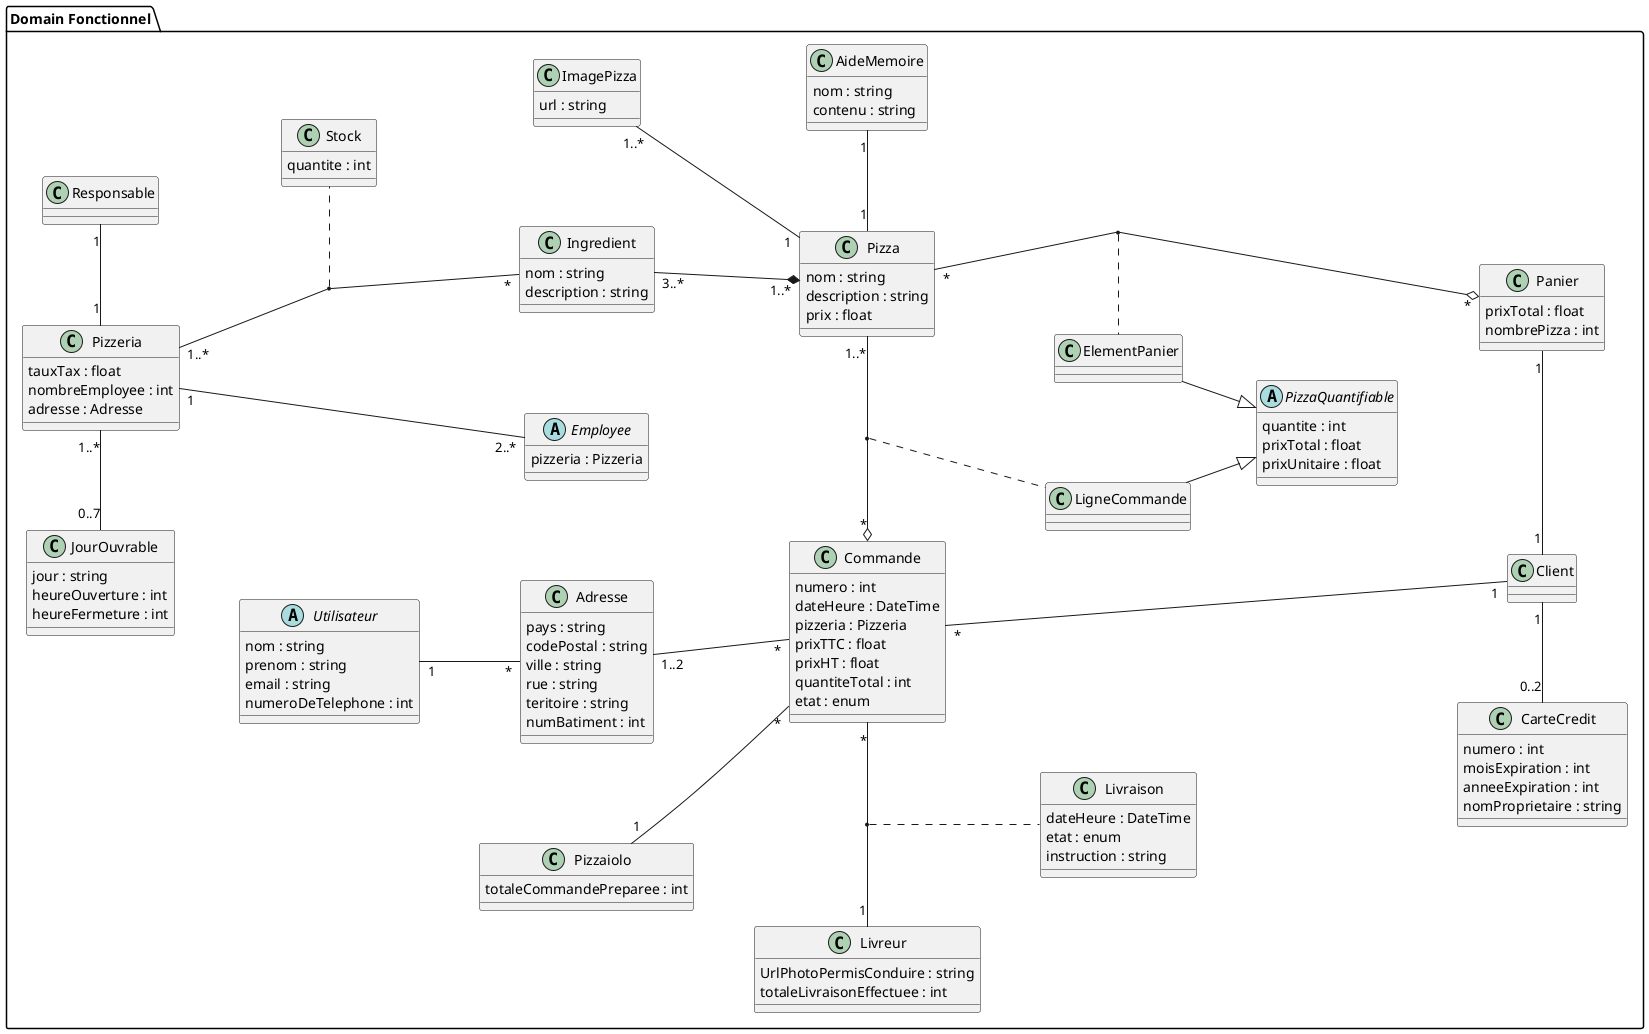 @startuml

left to right direction

skinparam nodesep 100

package "Domain Fonctionnel"  {

    class CarteCredit {
        numero : int
        moisExpiration : int
        anneeExpiration : int
        nomProprietaire : string
    }

    class Panier {
        prixTotal : float
        nombrePizza : int
    }

    class Adresse {
        pays : string
        codePostal : string
        ville : string
        rue : string
        teritoire : string
        numBatiment : int
    }

    class Commande {
        numero : int
        dateHeure : DateTime
        pizzeria : Pizzeria
        prixTTC : float
        prixHT : float
        quantiteTotal : int
        etat : enum
    }

    class Pizza {
        nom : string
        description : string
        prix : float
    }

    class AideMemoire {
        nom : string
        contenu : string
    }

    class Ingredient {
        nom : string
        description : string
    }

    class Livraison {
        dateHeure : DateTime
        etat : enum
        instruction : string
    }

    class Pizzeria {
        tauxTax : float
        nombreEmployee : int
        adresse : Adresse
    }

    class JourOuvrable {
        jour : string
        heureOuverture : int
        heureFermeture : int
    }

    class ImagePizza {
        url : string
    }

    class ElementPanier {
    }

    class LigneCommande {

    }

    class Stock {
        quantite : int
    }

    abstract class PizzaQuantifiable {
        quantite : int
        prixTotal : float
        prixUnitaire : float
    }
    class Livreur {
        UrlPhotoPermisConduire : string
        totaleLivraisonEffectuee : int
    }

    class Pizzaiolo {
        totaleCommandePreparee : int
    }

    class Responsable {
    }

    class Client {
    }

    abstract class Employee {
        pizzeria : Pizzeria
    }

    abstract class Utilisateur {
        nom : string
        prenom : string
        email : string
        numeroDeTelephone : int
    }

    Pizza "*" --o "*" Panier
    (Pizza, Panier) . ElementPanier

    Commande "*" o- "1..*" Pizza
    (Commande, Pizza) . LigneCommande
    Pizzaiolo "1" -- "*" Commande

    ElementPanier --|> PizzaQuantifiable
    LigneCommande --|> PizzaQuantifiable
    Client "1" - "1" Panier

    CarteCredit "0..2" - "1" Client

    Utilisateur "1" -- "*" Adresse
    Adresse "1..2" -- "*" Commande
    Commande "*" ---- "1" Client

    Pizzeria "1" - "1" Responsable
    JourOuvrable "0..7" - "1..*" Pizzeria

    Pizza "1" - "1" AideMemoire
    Ingredient "3..*" --* "1..*" Pizza
    ImagePizza "1..*" -- "1" Pizza

    Livreur "1" - "*" Commande
    (Livreur, Commande) . Livraison

    Pizzeria "1..*" -- "*" Ingredient
    (Pizzeria, Ingredient) . Stock

    Pizzeria "1" --- "2..*" Employee
}



@enduml



@startuml

skinparam nodesep 90
skinparam ranksep 90

package "Domain Fonctionnel | Acteurs" {

    abstract class Utilisateur {
        nom : string
        prenom : string
        email : string
        numeroDeTelephone : int
    }

    class Livreur {
        UrlPhotoPermisConduire : string
        totaleLivraisonEffectuee : int
    }

    class Pizzaiolo {
        totaleCommandePreparee : int
    }

    class Responsable {
    }

    class ResponsablePrivilegie {
    }

    class Client {
    }

    class Employee {
        lieuTravail : Pizzeria
    }
}

Client --|> Utilisateur
Responsable <|-- ResponsablePrivilegie
Responsable -l-|> Utilisateur
Livreur --|> Employee
Employee <|-- Pizzaiolo
Employee -|> Utilisateur
@enduml